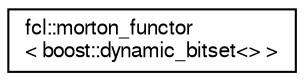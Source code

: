 digraph "Graphical Class Hierarchy"
{
  edge [fontname="FreeSans",fontsize="10",labelfontname="FreeSans",labelfontsize="10"];
  node [fontname="FreeSans",fontsize="10",shape=record];
  rankdir="LR";
  Node1 [label="fcl::morton_functor\l\< boost::dynamic_bitset\<\> \>",height=0.2,width=0.4,color="black", fillcolor="white", style="filled",URL="$a00121.html",tooltip="Functor to compute n bit morton code for a given AABB. "];
}
